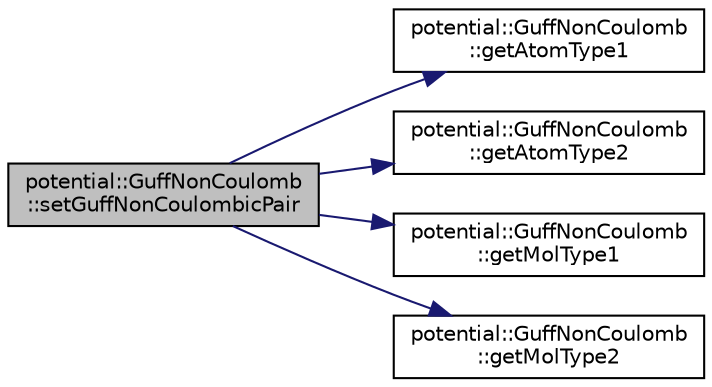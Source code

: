 digraph "potential::GuffNonCoulomb::setGuffNonCoulombicPair"
{
 // LATEX_PDF_SIZE
  edge [fontname="Helvetica",fontsize="10",labelfontname="Helvetica",labelfontsize="10"];
  node [fontname="Helvetica",fontsize="10",shape=record];
  rankdir="LR";
  Node1 [label="potential::GuffNonCoulomb\l::setGuffNonCoulombicPair",height=0.2,width=0.4,color="black", fillcolor="grey75", style="filled", fontcolor="black",tooltip="sets the GuffNonCoulombicPair for the given indices"];
  Node1 -> Node2 [color="midnightblue",fontsize="10",style="solid",fontname="Helvetica"];
  Node2 [label="potential::GuffNonCoulomb\l::getAtomType1",height=0.2,width=0.4,color="black", fillcolor="white", style="filled",URL="$classpotential_1_1GuffNonCoulomb.html#ab7696751c3ca0747ee6d6b656ac4c38a",tooltip=" "];
  Node1 -> Node3 [color="midnightblue",fontsize="10",style="solid",fontname="Helvetica"];
  Node3 [label="potential::GuffNonCoulomb\l::getAtomType2",height=0.2,width=0.4,color="black", fillcolor="white", style="filled",URL="$classpotential_1_1GuffNonCoulomb.html#a06615790b08230373d38b7d3a3f4efc7",tooltip=" "];
  Node1 -> Node4 [color="midnightblue",fontsize="10",style="solid",fontname="Helvetica"];
  Node4 [label="potential::GuffNonCoulomb\l::getMolType1",height=0.2,width=0.4,color="black", fillcolor="white", style="filled",URL="$classpotential_1_1GuffNonCoulomb.html#a911c8250a947cd52211fce21faf74197",tooltip=" "];
  Node1 -> Node5 [color="midnightblue",fontsize="10",style="solid",fontname="Helvetica"];
  Node5 [label="potential::GuffNonCoulomb\l::getMolType2",height=0.2,width=0.4,color="black", fillcolor="white", style="filled",URL="$classpotential_1_1GuffNonCoulomb.html#a0799bb010558f80ef5181f3194931e5c",tooltip=" "];
}
